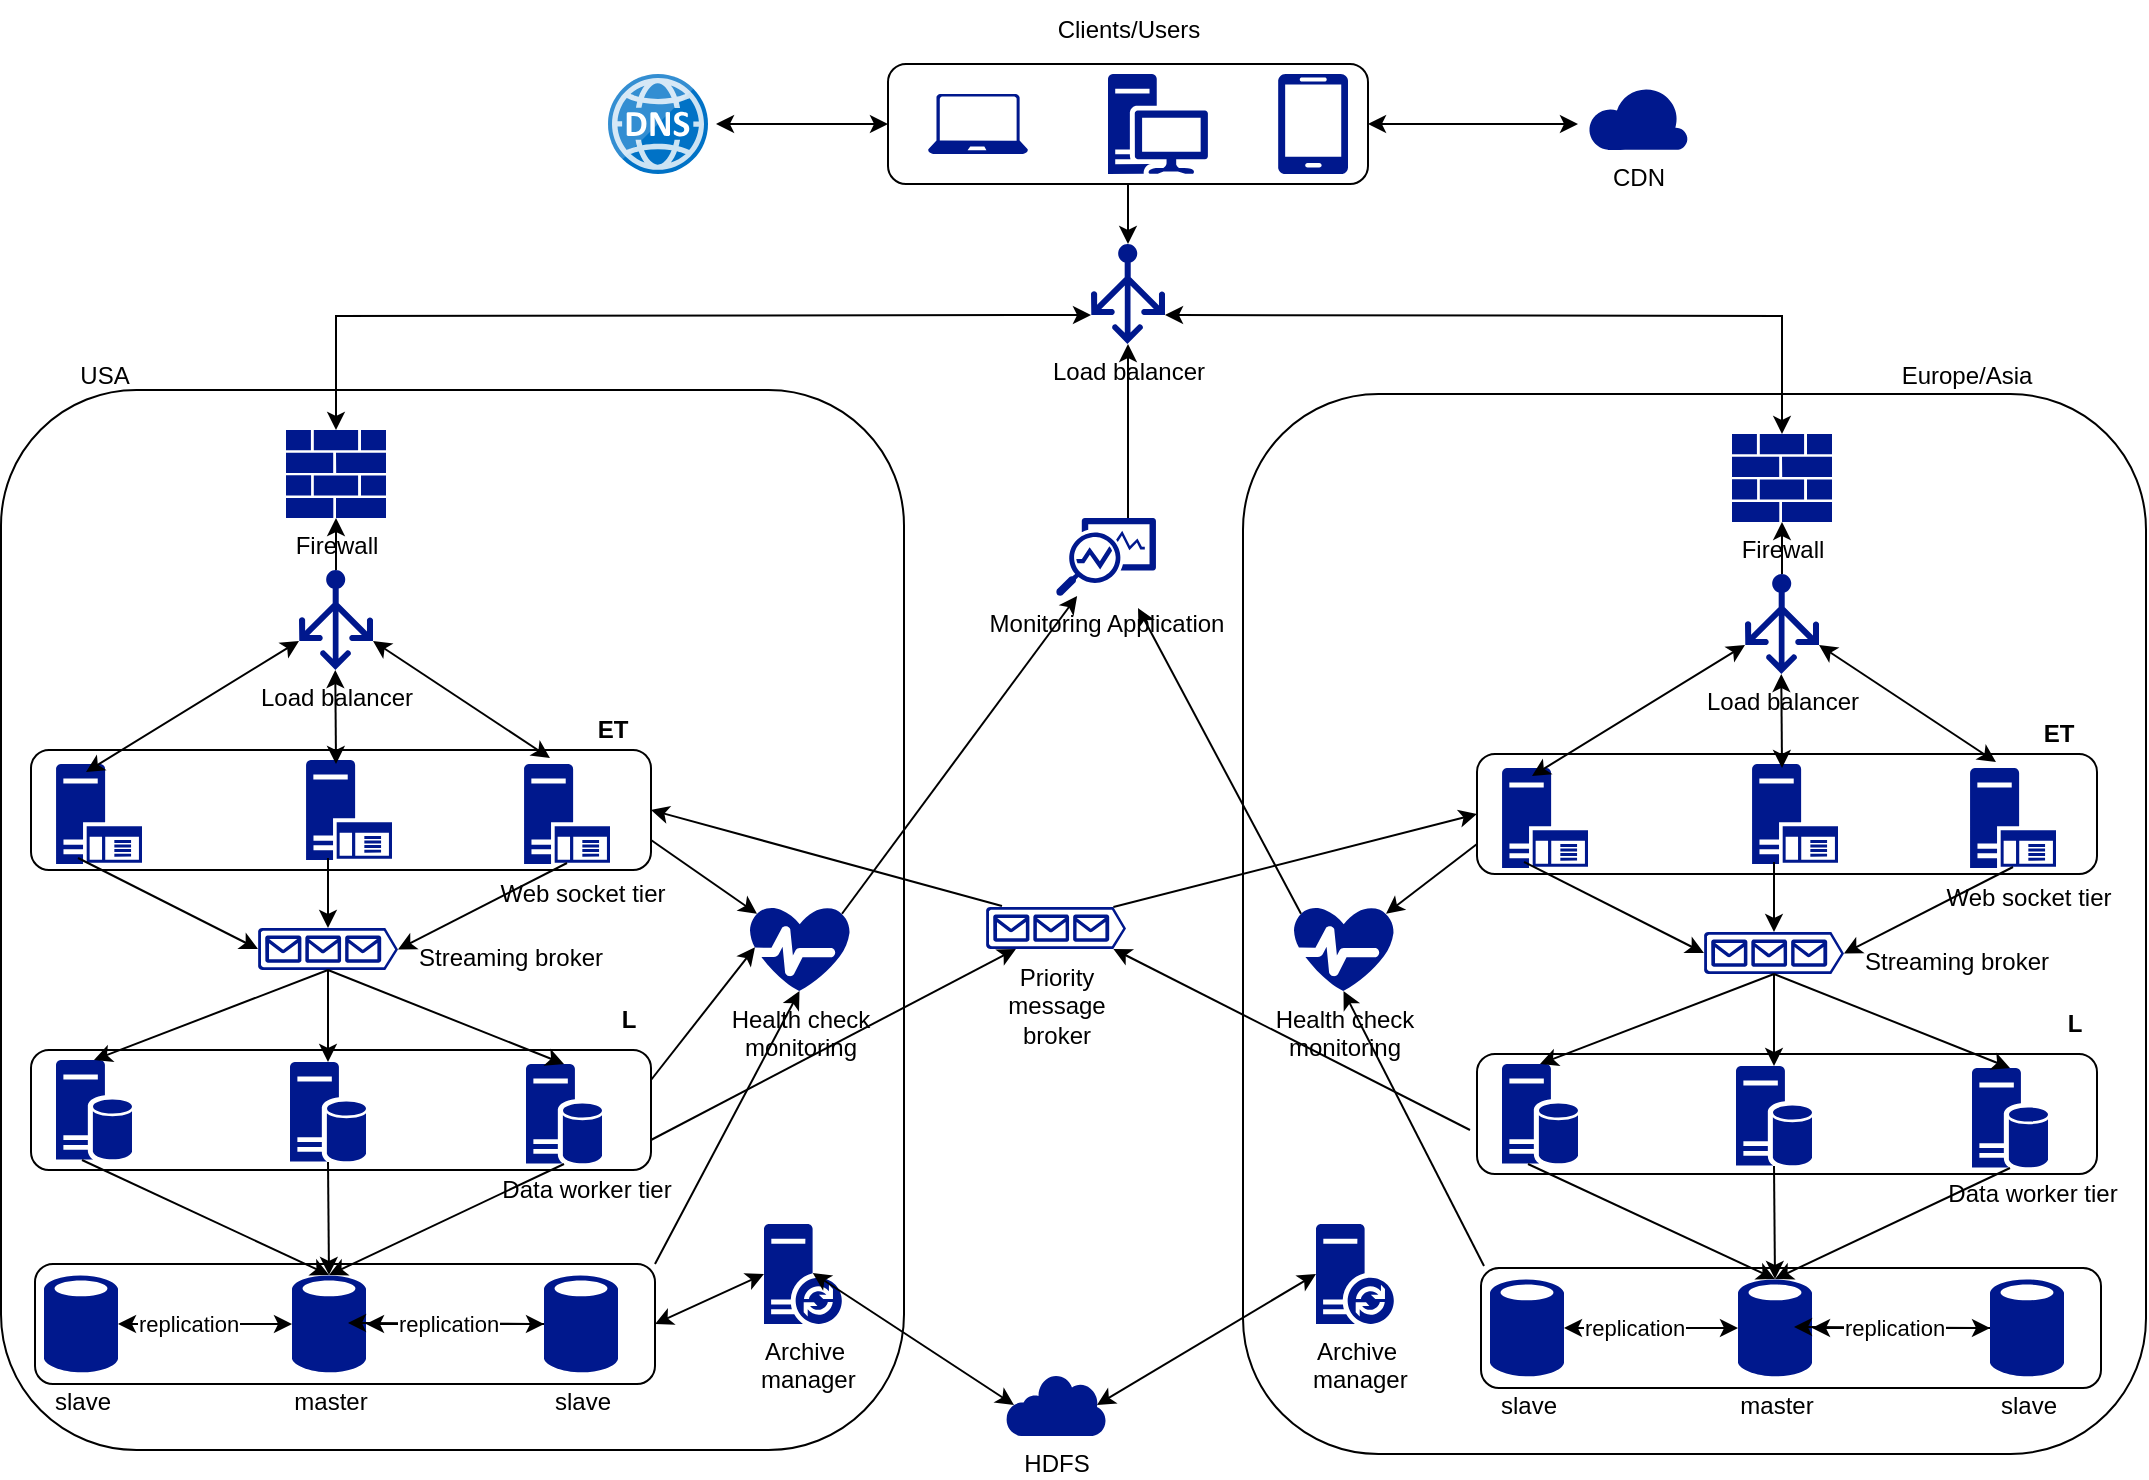 <mxfile version="24.0.4" type="github">
  <diagram name="Page-1" id="UZfB8cd6rYVi6m1sYfKR">
    <mxGraphModel dx="1344" dy="779" grid="1" gridSize="10" guides="1" tooltips="1" connect="1" arrows="1" fold="1" page="1" pageScale="1" pageWidth="1100" pageHeight="850" math="0" shadow="0">
      <root>
        <mxCell id="0" />
        <mxCell id="1" parent="0" />
        <mxCell id="bTO7-g2a4qk360R4mZp_-2" value="Load balancer" style="sketch=0;aspect=fixed;pointerEvents=1;shadow=0;dashed=0;html=1;strokeColor=none;labelPosition=center;verticalLabelPosition=bottom;verticalAlign=top;align=center;fillColor=#00188D;shape=mxgraph.azure.load_balancer_generic" vertex="1" parent="1">
          <mxGeometry x="560.5" y="137" width="37" height="50" as="geometry" />
        </mxCell>
        <mxCell id="bTO7-g2a4qk360R4mZp_-24" value="" style="edgeStyle=orthogonalEdgeStyle;rounded=0;orthogonalLoop=1;jettySize=auto;html=1;" edge="1" parent="1" source="bTO7-g2a4qk360R4mZp_-3" target="bTO7-g2a4qk360R4mZp_-2">
          <mxGeometry relative="1" as="geometry" />
        </mxCell>
        <mxCell id="bTO7-g2a4qk360R4mZp_-3" value="" style="rounded=1;whiteSpace=wrap;html=1;" vertex="1" parent="1">
          <mxGeometry x="459" y="47" width="240" height="60" as="geometry" />
        </mxCell>
        <mxCell id="bTO7-g2a4qk360R4mZp_-4" value="" style="sketch=0;aspect=fixed;pointerEvents=1;shadow=0;dashed=0;html=1;strokeColor=none;labelPosition=center;verticalLabelPosition=bottom;verticalAlign=top;align=center;fillColor=#00188D;shape=mxgraph.azure.laptop" vertex="1" parent="1">
          <mxGeometry x="479" y="62" width="50" height="30" as="geometry" />
        </mxCell>
        <mxCell id="bTO7-g2a4qk360R4mZp_-6" value="" style="sketch=0;aspect=fixed;pointerEvents=1;shadow=0;dashed=0;html=1;strokeColor=none;labelPosition=center;verticalLabelPosition=bottom;verticalAlign=top;align=center;fillColor=#00188D;shape=mxgraph.mscae.enterprise.workstation_client" vertex="1" parent="1">
          <mxGeometry x="569" y="52" width="50" height="50" as="geometry" />
        </mxCell>
        <mxCell id="bTO7-g2a4qk360R4mZp_-8" value="" style="sketch=0;aspect=fixed;pointerEvents=1;shadow=0;dashed=0;html=1;strokeColor=none;labelPosition=center;verticalLabelPosition=bottom;verticalAlign=top;align=center;fillColor=#00188D;shape=mxgraph.azure.mobile" vertex="1" parent="1">
          <mxGeometry x="654" y="52" width="35" height="50" as="geometry" />
        </mxCell>
        <mxCell id="bTO7-g2a4qk360R4mZp_-9" value="" style="image;sketch=0;aspect=fixed;html=1;points=[];align=center;fontSize=12;image=img/lib/mscae/DNS.svg;" vertex="1" parent="1">
          <mxGeometry x="319" y="52" width="50" height="50" as="geometry" />
        </mxCell>
        <mxCell id="bTO7-g2a4qk360R4mZp_-10" value="" style="endArrow=classic;startArrow=classic;html=1;rounded=0;exitX=1.08;exitY=0.5;exitDx=0;exitDy=0;exitPerimeter=0;entryX=0;entryY=0.5;entryDx=0;entryDy=0;" edge="1" parent="1" source="bTO7-g2a4qk360R4mZp_-9" target="bTO7-g2a4qk360R4mZp_-3">
          <mxGeometry width="50" height="50" relative="1" as="geometry">
            <mxPoint x="609" y="257" as="sourcePoint" />
            <mxPoint x="659" y="207" as="targetPoint" />
          </mxGeometry>
        </mxCell>
        <mxCell id="bTO7-g2a4qk360R4mZp_-11" value="Clients/Users" style="text;html=1;align=center;verticalAlign=middle;resizable=0;points=[];autosize=1;strokeColor=none;fillColor=none;" vertex="1" parent="1">
          <mxGeometry x="534" y="15" width="90" height="30" as="geometry" />
        </mxCell>
        <mxCell id="bTO7-g2a4qk360R4mZp_-13" value="CDN" style="sketch=0;aspect=fixed;pointerEvents=1;shadow=0;dashed=0;html=1;strokeColor=none;labelPosition=center;verticalLabelPosition=bottom;verticalAlign=top;align=center;fillColor=#00188D;shape=mxgraph.azure.cloud" vertex="1" parent="1">
          <mxGeometry x="809" y="58" width="50" height="32" as="geometry" />
        </mxCell>
        <mxCell id="bTO7-g2a4qk360R4mZp_-14" value="" style="endArrow=classic;startArrow=classic;html=1;rounded=0;entryX=-0.1;entryY=0.594;entryDx=0;entryDy=0;entryPerimeter=0;exitX=1;exitY=0.5;exitDx=0;exitDy=0;" edge="1" parent="1" source="bTO7-g2a4qk360R4mZp_-3" target="bTO7-g2a4qk360R4mZp_-13">
          <mxGeometry width="50" height="50" relative="1" as="geometry">
            <mxPoint x="729" y="79" as="sourcePoint" />
            <mxPoint x="785" y="77.5" as="targetPoint" />
          </mxGeometry>
        </mxCell>
        <mxCell id="bTO7-g2a4qk360R4mZp_-23" value="" style="rounded=1;whiteSpace=wrap;html=1;" vertex="1" parent="1">
          <mxGeometry x="15.5" y="210" width="451.5" height="530" as="geometry" />
        </mxCell>
        <mxCell id="bTO7-g2a4qk360R4mZp_-25" value="Firewall" style="sketch=0;aspect=fixed;pointerEvents=1;shadow=0;dashed=0;html=1;strokeColor=none;labelPosition=center;verticalLabelPosition=bottom;verticalAlign=top;align=center;fillColor=#00188D;shape=mxgraph.mscae.enterprise.firewall" vertex="1" parent="1">
          <mxGeometry x="158" y="230" width="50" height="44" as="geometry" />
        </mxCell>
        <mxCell id="bTO7-g2a4qk360R4mZp_-27" value="" style="endArrow=classic;startArrow=classic;html=1;rounded=0;entryX=0;entryY=0.71;entryDx=0;entryDy=0;entryPerimeter=0;exitX=0.5;exitY=0;exitDx=0;exitDy=0;exitPerimeter=0;" edge="1" parent="1" source="bTO7-g2a4qk360R4mZp_-25" target="bTO7-g2a4qk360R4mZp_-2">
          <mxGeometry width="50" height="50" relative="1" as="geometry">
            <mxPoint x="220" y="197" as="sourcePoint" />
            <mxPoint x="270" y="147" as="targetPoint" />
            <Array as="points">
              <mxPoint x="183" y="173" />
            </Array>
          </mxGeometry>
        </mxCell>
        <mxCell id="bTO7-g2a4qk360R4mZp_-29" value="" style="edgeStyle=orthogonalEdgeStyle;rounded=0;orthogonalLoop=1;jettySize=auto;html=1;" edge="1" parent="1" source="bTO7-g2a4qk360R4mZp_-28" target="bTO7-g2a4qk360R4mZp_-25">
          <mxGeometry relative="1" as="geometry" />
        </mxCell>
        <mxCell id="bTO7-g2a4qk360R4mZp_-28" value="Load balancer" style="sketch=0;aspect=fixed;pointerEvents=1;shadow=0;dashed=0;html=1;strokeColor=none;labelPosition=center;verticalLabelPosition=bottom;verticalAlign=top;align=center;fillColor=#00188D;shape=mxgraph.azure.load_balancer_generic" vertex="1" parent="1">
          <mxGeometry x="164.5" y="300" width="37" height="50" as="geometry" />
        </mxCell>
        <mxCell id="bTO7-g2a4qk360R4mZp_-30" value="USA" style="text;html=1;align=center;verticalAlign=middle;resizable=0;points=[];autosize=1;strokeColor=none;fillColor=none;" vertex="1" parent="1">
          <mxGeometry x="42" y="188" width="50" height="30" as="geometry" />
        </mxCell>
        <mxCell id="bTO7-g2a4qk360R4mZp_-32" value="" style="rounded=1;whiteSpace=wrap;html=1;" vertex="1" parent="1">
          <mxGeometry x="30.5" y="390" width="310" height="60" as="geometry" />
        </mxCell>
        <mxCell id="bTO7-g2a4qk360R4mZp_-31" value="" style="sketch=0;aspect=fixed;pointerEvents=1;shadow=0;dashed=0;html=1;strokeColor=none;labelPosition=center;verticalLabelPosition=bottom;verticalAlign=top;align=center;fillColor=#00188D;shape=mxgraph.mscae.enterprise.application_server" vertex="1" parent="1">
          <mxGeometry x="43" y="397" width="43" height="50" as="geometry" />
        </mxCell>
        <mxCell id="bTO7-g2a4qk360R4mZp_-34" value="" style="sketch=0;aspect=fixed;pointerEvents=1;shadow=0;dashed=0;html=1;strokeColor=none;labelPosition=center;verticalLabelPosition=bottom;verticalAlign=top;align=center;fillColor=#00188D;shape=mxgraph.mscae.enterprise.application_server" vertex="1" parent="1">
          <mxGeometry x="168" y="395" width="43" height="50" as="geometry" />
        </mxCell>
        <mxCell id="bTO7-g2a4qk360R4mZp_-35" value="" style="sketch=0;aspect=fixed;pointerEvents=1;shadow=0;dashed=0;html=1;strokeColor=none;labelPosition=center;verticalLabelPosition=bottom;verticalAlign=top;align=center;fillColor=#00188D;shape=mxgraph.mscae.enterprise.application_server" vertex="1" parent="1">
          <mxGeometry x="277" y="397" width="43" height="50" as="geometry" />
        </mxCell>
        <mxCell id="bTO7-g2a4qk360R4mZp_-36" value="" style="endArrow=classic;startArrow=classic;html=1;rounded=0;entryX=0;entryY=0.71;entryDx=0;entryDy=0;entryPerimeter=0;exitX=0.349;exitY=0.08;exitDx=0;exitDy=0;exitPerimeter=0;" edge="1" parent="1" source="bTO7-g2a4qk360R4mZp_-31" target="bTO7-g2a4qk360R4mZp_-28">
          <mxGeometry width="50" height="50" relative="1" as="geometry">
            <mxPoint x="47" y="400" as="sourcePoint" />
            <mxPoint x="97" y="350" as="targetPoint" />
          </mxGeometry>
        </mxCell>
        <mxCell id="bTO7-g2a4qk360R4mZp_-37" value="" style="endArrow=classic;startArrow=classic;html=1;rounded=0;entryX=0.49;entryY=1;entryDx=0;entryDy=0;entryPerimeter=0;exitX=0.349;exitY=0.04;exitDx=0;exitDy=0;exitPerimeter=0;" edge="1" parent="1" source="bTO7-g2a4qk360R4mZp_-34" target="bTO7-g2a4qk360R4mZp_-28">
          <mxGeometry width="50" height="50" relative="1" as="geometry">
            <mxPoint x="97" y="400" as="sourcePoint" />
            <mxPoint x="147" y="350" as="targetPoint" />
          </mxGeometry>
        </mxCell>
        <mxCell id="bTO7-g2a4qk360R4mZp_-38" value="" style="endArrow=classic;startArrow=classic;html=1;rounded=0;entryX=1;entryY=0.71;entryDx=0;entryDy=0;entryPerimeter=0;exitX=0.302;exitY=-0.06;exitDx=0;exitDy=0;exitPerimeter=0;" edge="1" parent="1" source="bTO7-g2a4qk360R4mZp_-35" target="bTO7-g2a4qk360R4mZp_-28">
          <mxGeometry width="50" height="50" relative="1" as="geometry">
            <mxPoint x="237" y="350" as="sourcePoint" />
            <mxPoint x="287" y="300" as="targetPoint" />
          </mxGeometry>
        </mxCell>
        <mxCell id="bTO7-g2a4qk360R4mZp_-40" value="" style="sketch=0;aspect=fixed;pointerEvents=1;shadow=0;dashed=0;html=1;strokeColor=none;labelPosition=center;verticalLabelPosition=bottom;verticalAlign=top;align=center;fillColor=#00188D;shape=mxgraph.azure.queue_generic" vertex="1" parent="1">
          <mxGeometry x="144" y="479" width="70" height="21" as="geometry" />
        </mxCell>
        <mxCell id="bTO7-g2a4qk360R4mZp_-41" value="Web socket tier" style="text;html=1;align=center;verticalAlign=middle;resizable=0;points=[];autosize=1;strokeColor=none;fillColor=none;" vertex="1" parent="1">
          <mxGeometry x="250.5" y="447" width="110" height="30" as="geometry" />
        </mxCell>
        <mxCell id="bTO7-g2a4qk360R4mZp_-45" value="" style="endArrow=classic;html=1;rounded=0;exitX=0.256;exitY=0.94;exitDx=0;exitDy=0;exitPerimeter=0;entryX=0;entryY=0.5;entryDx=0;entryDy=0;entryPerimeter=0;" edge="1" parent="1" source="bTO7-g2a4qk360R4mZp_-31" target="bTO7-g2a4qk360R4mZp_-40">
          <mxGeometry width="50" height="50" relative="1" as="geometry">
            <mxPoint x="37" y="630" as="sourcePoint" />
            <mxPoint x="87" y="580" as="targetPoint" />
          </mxGeometry>
        </mxCell>
        <mxCell id="bTO7-g2a4qk360R4mZp_-46" value="" style="endArrow=classic;html=1;rounded=0;entryX=0.5;entryY=0;entryDx=0;entryDy=0;entryPerimeter=0;exitX=0.256;exitY=0.98;exitDx=0;exitDy=0;exitPerimeter=0;" edge="1" parent="1" source="bTO7-g2a4qk360R4mZp_-34" target="bTO7-g2a4qk360R4mZp_-40">
          <mxGeometry width="50" height="50" relative="1" as="geometry">
            <mxPoint x="327" y="390" as="sourcePoint" />
            <mxPoint x="377" y="340" as="targetPoint" />
          </mxGeometry>
        </mxCell>
        <mxCell id="bTO7-g2a4qk360R4mZp_-47" value="" style="endArrow=classic;html=1;rounded=0;entryX=1;entryY=0.51;entryDx=0;entryDy=0;entryPerimeter=0;exitX=0.5;exitY=0.99;exitDx=0;exitDy=0;exitPerimeter=0;" edge="1" parent="1" source="bTO7-g2a4qk360R4mZp_-35" target="bTO7-g2a4qk360R4mZp_-40">
          <mxGeometry width="50" height="50" relative="1" as="geometry">
            <mxPoint x="327" y="390" as="sourcePoint" />
            <mxPoint x="377" y="340" as="targetPoint" />
          </mxGeometry>
        </mxCell>
        <mxCell id="bTO7-g2a4qk360R4mZp_-48" value="Streaming broker" style="text;html=1;align=center;verticalAlign=middle;resizable=0;points=[];autosize=1;strokeColor=none;fillColor=none;" vertex="1" parent="1">
          <mxGeometry x="210" y="479" width="120" height="30" as="geometry" />
        </mxCell>
        <mxCell id="bTO7-g2a4qk360R4mZp_-49" value="" style="rounded=1;whiteSpace=wrap;html=1;" vertex="1" parent="1">
          <mxGeometry x="30.5" y="540" width="310" height="60" as="geometry" />
        </mxCell>
        <mxCell id="bTO7-g2a4qk360R4mZp_-50" value="&lt;b&gt;ET&lt;/b&gt;" style="text;html=1;align=center;verticalAlign=middle;resizable=0;points=[];autosize=1;strokeColor=none;fillColor=none;" vertex="1" parent="1">
          <mxGeometry x="300.5" y="365" width="40" height="30" as="geometry" />
        </mxCell>
        <mxCell id="bTO7-g2a4qk360R4mZp_-51" value="" style="sketch=0;aspect=fixed;pointerEvents=1;shadow=0;dashed=0;html=1;strokeColor=none;labelPosition=center;verticalLabelPosition=bottom;verticalAlign=top;align=center;fillColor=#00188D;shape=mxgraph.mscae.enterprise.database_server" vertex="1" parent="1">
          <mxGeometry x="43" y="545" width="38" height="50" as="geometry" />
        </mxCell>
        <mxCell id="bTO7-g2a4qk360R4mZp_-52" value="" style="sketch=0;aspect=fixed;pointerEvents=1;shadow=0;dashed=0;html=1;strokeColor=none;labelPosition=center;verticalLabelPosition=bottom;verticalAlign=top;align=center;fillColor=#00188D;shape=mxgraph.mscae.enterprise.database_server" vertex="1" parent="1">
          <mxGeometry x="160" y="546" width="38" height="50" as="geometry" />
        </mxCell>
        <mxCell id="bTO7-g2a4qk360R4mZp_-53" value="" style="sketch=0;aspect=fixed;pointerEvents=1;shadow=0;dashed=0;html=1;strokeColor=none;labelPosition=center;verticalLabelPosition=bottom;verticalAlign=top;align=center;fillColor=#00188D;shape=mxgraph.mscae.enterprise.database_server" vertex="1" parent="1">
          <mxGeometry x="278" y="547" width="38" height="50" as="geometry" />
        </mxCell>
        <mxCell id="bTO7-g2a4qk360R4mZp_-54" value="" style="endArrow=classic;html=1;rounded=0;exitX=0.5;exitY=1;exitDx=0;exitDy=0;exitPerimeter=0;entryX=0.5;entryY=0;entryDx=0;entryDy=0;entryPerimeter=0;" edge="1" parent="1" source="bTO7-g2a4qk360R4mZp_-40" target="bTO7-g2a4qk360R4mZp_-51">
          <mxGeometry width="50" height="50" relative="1" as="geometry">
            <mxPoint x="547" y="390" as="sourcePoint" />
            <mxPoint x="597" y="340" as="targetPoint" />
          </mxGeometry>
        </mxCell>
        <mxCell id="bTO7-g2a4qk360R4mZp_-56" value="" style="endArrow=classic;html=1;rounded=0;entryX=0.5;entryY=0;entryDx=0;entryDy=0;entryPerimeter=0;exitX=0.5;exitY=1;exitDx=0;exitDy=0;exitPerimeter=0;" edge="1" parent="1" source="bTO7-g2a4qk360R4mZp_-40" target="bTO7-g2a4qk360R4mZp_-52">
          <mxGeometry width="50" height="50" relative="1" as="geometry">
            <mxPoint x="547" y="390" as="sourcePoint" />
            <mxPoint x="597" y="340" as="targetPoint" />
          </mxGeometry>
        </mxCell>
        <mxCell id="bTO7-g2a4qk360R4mZp_-57" value="" style="endArrow=classic;html=1;rounded=0;entryX=0.5;entryY=0;entryDx=0;entryDy=0;entryPerimeter=0;exitX=0.5;exitY=1;exitDx=0;exitDy=0;exitPerimeter=0;" edge="1" parent="1" source="bTO7-g2a4qk360R4mZp_-40" target="bTO7-g2a4qk360R4mZp_-53">
          <mxGeometry width="50" height="50" relative="1" as="geometry">
            <mxPoint x="547" y="390" as="sourcePoint" />
            <mxPoint x="597" y="340" as="targetPoint" />
          </mxGeometry>
        </mxCell>
        <mxCell id="bTO7-g2a4qk360R4mZp_-58" value="&lt;b&gt;L&lt;/b&gt;" style="text;html=1;align=center;verticalAlign=middle;resizable=0;points=[];autosize=1;strokeColor=none;fillColor=none;" vertex="1" parent="1">
          <mxGeometry x="313.5" y="510" width="30" height="30" as="geometry" />
        </mxCell>
        <mxCell id="bTO7-g2a4qk360R4mZp_-59" value="Data worker tier" style="text;html=1;align=center;verticalAlign=middle;resizable=0;points=[];autosize=1;strokeColor=none;fillColor=none;" vertex="1" parent="1">
          <mxGeometry x="252.5" y="595" width="110" height="30" as="geometry" />
        </mxCell>
        <mxCell id="bTO7-g2a4qk360R4mZp_-60" value="" style="rounded=1;whiteSpace=wrap;html=1;" vertex="1" parent="1">
          <mxGeometry x="32.5" y="647" width="310" height="60" as="geometry" />
        </mxCell>
        <mxCell id="bTO7-g2a4qk360R4mZp_-61" value="slave" style="sketch=0;aspect=fixed;pointerEvents=1;shadow=0;dashed=0;html=1;strokeColor=none;labelPosition=center;verticalLabelPosition=bottom;verticalAlign=top;align=center;fillColor=#00188D;shape=mxgraph.mscae.enterprise.database_generic" vertex="1" parent="1">
          <mxGeometry x="37" y="652" width="37" height="50" as="geometry" />
        </mxCell>
        <mxCell id="bTO7-g2a4qk360R4mZp_-62" value="master" style="sketch=0;aspect=fixed;pointerEvents=1;shadow=0;dashed=0;html=1;strokeColor=none;labelPosition=center;verticalLabelPosition=bottom;verticalAlign=top;align=center;fillColor=#00188D;shape=mxgraph.mscae.enterprise.database_generic" vertex="1" parent="1">
          <mxGeometry x="161" y="652" width="37" height="50" as="geometry" />
        </mxCell>
        <mxCell id="bTO7-g2a4qk360R4mZp_-69" value="" style="edgeStyle=orthogonalEdgeStyle;rounded=0;orthogonalLoop=1;jettySize=auto;html=1;" edge="1" parent="1" source="bTO7-g2a4qk360R4mZp_-63" target="bTO7-g2a4qk360R4mZp_-62">
          <mxGeometry relative="1" as="geometry" />
        </mxCell>
        <mxCell id="bTO7-g2a4qk360R4mZp_-63" value="slave" style="sketch=0;aspect=fixed;pointerEvents=1;shadow=0;dashed=0;html=1;strokeColor=none;labelPosition=center;verticalLabelPosition=bottom;verticalAlign=top;align=center;fillColor=#00188D;shape=mxgraph.mscae.enterprise.database_generic" vertex="1" parent="1">
          <mxGeometry x="287" y="652" width="37" height="50" as="geometry" />
        </mxCell>
        <mxCell id="bTO7-g2a4qk360R4mZp_-64" value="" style="endArrow=classic;html=1;rounded=0;entryX=0.5;entryY=0.01;entryDx=0;entryDy=0;entryPerimeter=0;exitX=0.342;exitY=1;exitDx=0;exitDy=0;exitPerimeter=0;" edge="1" parent="1" source="bTO7-g2a4qk360R4mZp_-51" target="bTO7-g2a4qk360R4mZp_-62">
          <mxGeometry width="50" height="50" relative="1" as="geometry">
            <mxPoint x="607" y="543" as="sourcePoint" />
            <mxPoint x="657" y="493" as="targetPoint" />
          </mxGeometry>
        </mxCell>
        <mxCell id="bTO7-g2a4qk360R4mZp_-65" value="" style="endArrow=classic;html=1;rounded=0;entryX=0.5;entryY=0.01;entryDx=0;entryDy=0;entryPerimeter=0;exitX=0.5;exitY=1;exitDx=0;exitDy=0;exitPerimeter=0;" edge="1" parent="1" source="bTO7-g2a4qk360R4mZp_-52" target="bTO7-g2a4qk360R4mZp_-62">
          <mxGeometry width="50" height="50" relative="1" as="geometry">
            <mxPoint x="607" y="543" as="sourcePoint" />
            <mxPoint x="657" y="493" as="targetPoint" />
          </mxGeometry>
        </mxCell>
        <mxCell id="bTO7-g2a4qk360R4mZp_-66" value="" style="endArrow=classic;html=1;rounded=0;entryX=0.5;entryY=0.01;entryDx=0;entryDy=0;entryPerimeter=0;exitX=0.5;exitY=1;exitDx=0;exitDy=0;exitPerimeter=0;" edge="1" parent="1" source="bTO7-g2a4qk360R4mZp_-53" target="bTO7-g2a4qk360R4mZp_-62">
          <mxGeometry width="50" height="50" relative="1" as="geometry">
            <mxPoint x="607" y="543" as="sourcePoint" />
            <mxPoint x="657" y="493" as="targetPoint" />
          </mxGeometry>
        </mxCell>
        <mxCell id="bTO7-g2a4qk360R4mZp_-67" value="" style="endArrow=classic;startArrow=classic;html=1;rounded=0;exitX=1;exitY=0.5;exitDx=0;exitDy=0;exitPerimeter=0;entryX=0;entryY=0.5;entryDx=0;entryDy=0;entryPerimeter=0;" edge="1" parent="1" source="bTO7-g2a4qk360R4mZp_-61" target="bTO7-g2a4qk360R4mZp_-62">
          <mxGeometry width="50" height="50" relative="1" as="geometry">
            <mxPoint x="607" y="543" as="sourcePoint" />
            <mxPoint x="657" y="493" as="targetPoint" />
          </mxGeometry>
        </mxCell>
        <mxCell id="bTO7-g2a4qk360R4mZp_-70" value="replication" style="edgeLabel;html=1;align=center;verticalAlign=middle;resizable=0;points=[];" vertex="1" connectable="0" parent="bTO7-g2a4qk360R4mZp_-67">
          <mxGeometry x="-0.206" relative="1" as="geometry">
            <mxPoint as="offset" />
          </mxGeometry>
        </mxCell>
        <mxCell id="bTO7-g2a4qk360R4mZp_-68" value="" style="endArrow=classic;startArrow=classic;html=1;rounded=0;exitX=1;exitY=0.5;exitDx=0;exitDy=0;exitPerimeter=0;entryX=0;entryY=0.5;entryDx=0;entryDy=0;entryPerimeter=0;" edge="1" parent="1" target="bTO7-g2a4qk360R4mZp_-63">
          <mxGeometry width="50" height="50" relative="1" as="geometry">
            <mxPoint x="189" y="676.5" as="sourcePoint" />
            <mxPoint x="255" y="676.5" as="targetPoint" />
          </mxGeometry>
        </mxCell>
        <mxCell id="bTO7-g2a4qk360R4mZp_-71" value="replication" style="edgeLabel;html=1;align=center;verticalAlign=middle;resizable=0;points=[];" vertex="1" connectable="0" parent="bTO7-g2a4qk360R4mZp_-68">
          <mxGeometry x="0.015" relative="1" as="geometry">
            <mxPoint as="offset" />
          </mxGeometry>
        </mxCell>
        <mxCell id="bTO7-g2a4qk360R4mZp_-72" value="Health check &lt;br&gt;monitoring" style="sketch=0;aspect=fixed;pointerEvents=1;shadow=0;dashed=0;html=1;strokeColor=none;labelPosition=center;verticalLabelPosition=bottom;verticalAlign=top;align=center;fillColor=#00188D;shape=mxgraph.azure.health_monitoring" vertex="1" parent="1">
          <mxGeometry x="390" y="468.5" width="50" height="42" as="geometry" />
        </mxCell>
        <mxCell id="bTO7-g2a4qk360R4mZp_-73" value="Monitoring Application" style="sketch=0;aspect=fixed;pointerEvents=1;shadow=0;dashed=0;html=1;strokeColor=none;labelPosition=center;verticalLabelPosition=bottom;verticalAlign=top;align=center;fillColor=#00188D;shape=mxgraph.mscae.enterprise.monitor_running_apps" vertex="1" parent="1">
          <mxGeometry x="543" y="274" width="50" height="39" as="geometry" />
        </mxCell>
        <mxCell id="bTO7-g2a4qk360R4mZp_-76" value="Archive&lt;br&gt;&amp;nbsp;manager" style="sketch=0;aspect=fixed;pointerEvents=1;shadow=0;dashed=0;html=1;strokeColor=none;labelPosition=center;verticalLabelPosition=bottom;verticalAlign=top;align=center;fillColor=#00188D;shape=mxgraph.mscae.enterprise.database_synchronization" vertex="1" parent="1">
          <mxGeometry x="397" y="627" width="39" height="50" as="geometry" />
        </mxCell>
        <mxCell id="bTO7-g2a4qk360R4mZp_-77" value="" style="endArrow=classic;startArrow=classic;html=1;rounded=0;entryX=0;entryY=0.5;entryDx=0;entryDy=0;entryPerimeter=0;exitX=1;exitY=0.5;exitDx=0;exitDy=0;" edge="1" parent="1" source="bTO7-g2a4qk360R4mZp_-60" target="bTO7-g2a4qk360R4mZp_-76">
          <mxGeometry width="50" height="50" relative="1" as="geometry">
            <mxPoint x="207" y="830" as="sourcePoint" />
            <mxPoint x="257" y="780" as="targetPoint" />
          </mxGeometry>
        </mxCell>
        <mxCell id="bTO7-g2a4qk360R4mZp_-80" value="" style="endArrow=classic;html=1;rounded=0;exitX=1;exitY=0.75;exitDx=0;exitDy=0;entryX=0.07;entryY=0.08;entryDx=0;entryDy=0;entryPerimeter=0;" edge="1" parent="1" source="bTO7-g2a4qk360R4mZp_-32" target="bTO7-g2a4qk360R4mZp_-72">
          <mxGeometry width="50" height="50" relative="1" as="geometry">
            <mxPoint x="607" y="460" as="sourcePoint" />
            <mxPoint x="657" y="410" as="targetPoint" />
          </mxGeometry>
        </mxCell>
        <mxCell id="bTO7-g2a4qk360R4mZp_-81" value="" style="endArrow=classic;html=1;rounded=0;entryX=0.05;entryY=0.48;entryDx=0;entryDy=0;entryPerimeter=0;exitX=1;exitY=0.25;exitDx=0;exitDy=0;" edge="1" parent="1" source="bTO7-g2a4qk360R4mZp_-49" target="bTO7-g2a4qk360R4mZp_-72">
          <mxGeometry width="50" height="50" relative="1" as="geometry">
            <mxPoint x="607" y="460" as="sourcePoint" />
            <mxPoint x="657" y="410" as="targetPoint" />
          </mxGeometry>
        </mxCell>
        <mxCell id="bTO7-g2a4qk360R4mZp_-82" value="" style="endArrow=classic;html=1;rounded=0;entryX=0.495;entryY=1;entryDx=0;entryDy=0;entryPerimeter=0;exitX=1;exitY=0;exitDx=0;exitDy=0;" edge="1" parent="1" source="bTO7-g2a4qk360R4mZp_-60" target="bTO7-g2a4qk360R4mZp_-72">
          <mxGeometry width="50" height="50" relative="1" as="geometry">
            <mxPoint x="607" y="460" as="sourcePoint" />
            <mxPoint x="657" y="410" as="targetPoint" />
          </mxGeometry>
        </mxCell>
        <mxCell id="bTO7-g2a4qk360R4mZp_-83" value="" style="endArrow=classic;html=1;rounded=0;exitX=0.92;exitY=0.08;exitDx=0;exitDy=0;exitPerimeter=0;" edge="1" parent="1" source="bTO7-g2a4qk360R4mZp_-72" target="bTO7-g2a4qk360R4mZp_-73">
          <mxGeometry width="50" height="50" relative="1" as="geometry">
            <mxPoint x="640" y="460" as="sourcePoint" />
            <mxPoint x="690" y="410" as="targetPoint" />
          </mxGeometry>
        </mxCell>
        <mxCell id="bTO7-g2a4qk360R4mZp_-86" value="Priority &lt;br&gt;message &lt;br&gt;broker" style="sketch=0;aspect=fixed;pointerEvents=1;shadow=0;dashed=0;html=1;strokeColor=none;labelPosition=center;verticalLabelPosition=bottom;verticalAlign=top;align=center;fillColor=#00188D;shape=mxgraph.azure.queue_generic" vertex="1" parent="1">
          <mxGeometry x="508" y="468.5" width="70" height="21" as="geometry" />
        </mxCell>
        <mxCell id="bTO7-g2a4qk360R4mZp_-87" value="HDFS" style="sketch=0;aspect=fixed;pointerEvents=1;shadow=0;dashed=0;html=1;strokeColor=none;labelPosition=center;verticalLabelPosition=bottom;verticalAlign=top;align=center;fillColor=#00188D;shape=mxgraph.mscae.enterprise.internet" vertex="1" parent="1">
          <mxGeometry x="518" y="702" width="50" height="31" as="geometry" />
        </mxCell>
        <mxCell id="bTO7-g2a4qk360R4mZp_-88" value="" style="endArrow=classic;startArrow=classic;html=1;rounded=0;exitX=0.625;exitY=0.49;exitDx=0;exitDy=0;exitPerimeter=0;entryX=0.08;entryY=0.5;entryDx=0;entryDy=0;entryPerimeter=0;" edge="1" parent="1" source="bTO7-g2a4qk360R4mZp_-76" target="bTO7-g2a4qk360R4mZp_-87">
          <mxGeometry width="50" height="50" relative="1" as="geometry">
            <mxPoint x="680" y="520" as="sourcePoint" />
            <mxPoint x="730" y="470" as="targetPoint" />
          </mxGeometry>
        </mxCell>
        <mxCell id="bTO7-g2a4qk360R4mZp_-89" value="" style="endArrow=classic;html=1;rounded=0;exitX=1;exitY=0.75;exitDx=0;exitDy=0;" edge="1" parent="1" source="bTO7-g2a4qk360R4mZp_-49" target="bTO7-g2a4qk360R4mZp_-86">
          <mxGeometry width="50" height="50" relative="1" as="geometry">
            <mxPoint x="610" y="450" as="sourcePoint" />
            <mxPoint x="660" y="400" as="targetPoint" />
          </mxGeometry>
        </mxCell>
        <mxCell id="bTO7-g2a4qk360R4mZp_-90" value="" style="endArrow=classic;html=1;rounded=0;exitX=0.114;exitY=-0.024;exitDx=0;exitDy=0;exitPerimeter=0;entryX=1;entryY=0.5;entryDx=0;entryDy=0;" edge="1" parent="1" source="bTO7-g2a4qk360R4mZp_-86" target="bTO7-g2a4qk360R4mZp_-32">
          <mxGeometry width="50" height="50" relative="1" as="geometry">
            <mxPoint x="740" y="420" as="sourcePoint" />
            <mxPoint x="380" y="410" as="targetPoint" />
          </mxGeometry>
        </mxCell>
        <mxCell id="bTO7-g2a4qk360R4mZp_-91" value="" style="rounded=1;whiteSpace=wrap;html=1;" vertex="1" parent="1">
          <mxGeometry x="636.5" y="212" width="451.5" height="530" as="geometry" />
        </mxCell>
        <mxCell id="bTO7-g2a4qk360R4mZp_-93" value="Firewall" style="sketch=0;aspect=fixed;pointerEvents=1;shadow=0;dashed=0;html=1;strokeColor=none;labelPosition=center;verticalLabelPosition=bottom;verticalAlign=top;align=center;fillColor=#00188D;shape=mxgraph.mscae.enterprise.firewall" vertex="1" parent="1">
          <mxGeometry x="881" y="232" width="50" height="44" as="geometry" />
        </mxCell>
        <mxCell id="bTO7-g2a4qk360R4mZp_-94" value="" style="edgeStyle=orthogonalEdgeStyle;rounded=0;orthogonalLoop=1;jettySize=auto;html=1;" edge="1" parent="1" source="bTO7-g2a4qk360R4mZp_-95" target="bTO7-g2a4qk360R4mZp_-93">
          <mxGeometry relative="1" as="geometry" />
        </mxCell>
        <mxCell id="bTO7-g2a4qk360R4mZp_-95" value="Load balancer" style="sketch=0;aspect=fixed;pointerEvents=1;shadow=0;dashed=0;html=1;strokeColor=none;labelPosition=center;verticalLabelPosition=bottom;verticalAlign=top;align=center;fillColor=#00188D;shape=mxgraph.azure.load_balancer_generic" vertex="1" parent="1">
          <mxGeometry x="887.5" y="302" width="37" height="50" as="geometry" />
        </mxCell>
        <mxCell id="bTO7-g2a4qk360R4mZp_-96" value="" style="rounded=1;whiteSpace=wrap;html=1;" vertex="1" parent="1">
          <mxGeometry x="753.5" y="392" width="310" height="60" as="geometry" />
        </mxCell>
        <mxCell id="bTO7-g2a4qk360R4mZp_-97" value="" style="sketch=0;aspect=fixed;pointerEvents=1;shadow=0;dashed=0;html=1;strokeColor=none;labelPosition=center;verticalLabelPosition=bottom;verticalAlign=top;align=center;fillColor=#00188D;shape=mxgraph.mscae.enterprise.application_server" vertex="1" parent="1">
          <mxGeometry x="766" y="399" width="43" height="50" as="geometry" />
        </mxCell>
        <mxCell id="bTO7-g2a4qk360R4mZp_-98" value="" style="sketch=0;aspect=fixed;pointerEvents=1;shadow=0;dashed=0;html=1;strokeColor=none;labelPosition=center;verticalLabelPosition=bottom;verticalAlign=top;align=center;fillColor=#00188D;shape=mxgraph.mscae.enterprise.application_server" vertex="1" parent="1">
          <mxGeometry x="891" y="397" width="43" height="50" as="geometry" />
        </mxCell>
        <mxCell id="bTO7-g2a4qk360R4mZp_-99" value="" style="sketch=0;aspect=fixed;pointerEvents=1;shadow=0;dashed=0;html=1;strokeColor=none;labelPosition=center;verticalLabelPosition=bottom;verticalAlign=top;align=center;fillColor=#00188D;shape=mxgraph.mscae.enterprise.application_server" vertex="1" parent="1">
          <mxGeometry x="1000" y="399" width="43" height="50" as="geometry" />
        </mxCell>
        <mxCell id="bTO7-g2a4qk360R4mZp_-100" value="" style="endArrow=classic;startArrow=classic;html=1;rounded=0;entryX=0;entryY=0.71;entryDx=0;entryDy=0;entryPerimeter=0;exitX=0.349;exitY=0.08;exitDx=0;exitDy=0;exitPerimeter=0;" edge="1" parent="1" source="bTO7-g2a4qk360R4mZp_-97" target="bTO7-g2a4qk360R4mZp_-95">
          <mxGeometry width="50" height="50" relative="1" as="geometry">
            <mxPoint x="770" y="402" as="sourcePoint" />
            <mxPoint x="820" y="352" as="targetPoint" />
          </mxGeometry>
        </mxCell>
        <mxCell id="bTO7-g2a4qk360R4mZp_-101" value="" style="endArrow=classic;startArrow=classic;html=1;rounded=0;entryX=0.49;entryY=1;entryDx=0;entryDy=0;entryPerimeter=0;exitX=0.349;exitY=0.04;exitDx=0;exitDy=0;exitPerimeter=0;" edge="1" parent="1" source="bTO7-g2a4qk360R4mZp_-98" target="bTO7-g2a4qk360R4mZp_-95">
          <mxGeometry width="50" height="50" relative="1" as="geometry">
            <mxPoint x="820" y="402" as="sourcePoint" />
            <mxPoint x="870" y="352" as="targetPoint" />
          </mxGeometry>
        </mxCell>
        <mxCell id="bTO7-g2a4qk360R4mZp_-102" value="" style="endArrow=classic;startArrow=classic;html=1;rounded=0;entryX=1;entryY=0.71;entryDx=0;entryDy=0;entryPerimeter=0;exitX=0.302;exitY=-0.06;exitDx=0;exitDy=0;exitPerimeter=0;" edge="1" parent="1" source="bTO7-g2a4qk360R4mZp_-99" target="bTO7-g2a4qk360R4mZp_-95">
          <mxGeometry width="50" height="50" relative="1" as="geometry">
            <mxPoint x="960" y="352" as="sourcePoint" />
            <mxPoint x="1010" y="302" as="targetPoint" />
          </mxGeometry>
        </mxCell>
        <mxCell id="bTO7-g2a4qk360R4mZp_-103" value="" style="sketch=0;aspect=fixed;pointerEvents=1;shadow=0;dashed=0;html=1;strokeColor=none;labelPosition=center;verticalLabelPosition=bottom;verticalAlign=top;align=center;fillColor=#00188D;shape=mxgraph.azure.queue_generic" vertex="1" parent="1">
          <mxGeometry x="867" y="481" width="70" height="21" as="geometry" />
        </mxCell>
        <mxCell id="bTO7-g2a4qk360R4mZp_-104" value="Web socket tier" style="text;html=1;align=center;verticalAlign=middle;resizable=0;points=[];autosize=1;strokeColor=none;fillColor=none;" vertex="1" parent="1">
          <mxGeometry x="973.5" y="449" width="110" height="30" as="geometry" />
        </mxCell>
        <mxCell id="bTO7-g2a4qk360R4mZp_-105" value="" style="endArrow=classic;html=1;rounded=0;exitX=0.256;exitY=0.94;exitDx=0;exitDy=0;exitPerimeter=0;entryX=0;entryY=0.5;entryDx=0;entryDy=0;entryPerimeter=0;" edge="1" parent="1" source="bTO7-g2a4qk360R4mZp_-97" target="bTO7-g2a4qk360R4mZp_-103">
          <mxGeometry width="50" height="50" relative="1" as="geometry">
            <mxPoint x="760" y="632" as="sourcePoint" />
            <mxPoint x="810" y="582" as="targetPoint" />
          </mxGeometry>
        </mxCell>
        <mxCell id="bTO7-g2a4qk360R4mZp_-106" value="" style="endArrow=classic;html=1;rounded=0;entryX=0.5;entryY=0;entryDx=0;entryDy=0;entryPerimeter=0;exitX=0.256;exitY=0.98;exitDx=0;exitDy=0;exitPerimeter=0;" edge="1" parent="1" source="bTO7-g2a4qk360R4mZp_-98" target="bTO7-g2a4qk360R4mZp_-103">
          <mxGeometry width="50" height="50" relative="1" as="geometry">
            <mxPoint x="1050" y="392" as="sourcePoint" />
            <mxPoint x="1100" y="342" as="targetPoint" />
          </mxGeometry>
        </mxCell>
        <mxCell id="bTO7-g2a4qk360R4mZp_-107" value="" style="endArrow=classic;html=1;rounded=0;entryX=1;entryY=0.51;entryDx=0;entryDy=0;entryPerimeter=0;exitX=0.5;exitY=0.99;exitDx=0;exitDy=0;exitPerimeter=0;" edge="1" parent="1" source="bTO7-g2a4qk360R4mZp_-99" target="bTO7-g2a4qk360R4mZp_-103">
          <mxGeometry width="50" height="50" relative="1" as="geometry">
            <mxPoint x="1050" y="392" as="sourcePoint" />
            <mxPoint x="1100" y="342" as="targetPoint" />
          </mxGeometry>
        </mxCell>
        <mxCell id="bTO7-g2a4qk360R4mZp_-108" value="Streaming broker" style="text;html=1;align=center;verticalAlign=middle;resizable=0;points=[];autosize=1;strokeColor=none;fillColor=none;" vertex="1" parent="1">
          <mxGeometry x="933" y="481" width="120" height="30" as="geometry" />
        </mxCell>
        <mxCell id="bTO7-g2a4qk360R4mZp_-109" value="" style="rounded=1;whiteSpace=wrap;html=1;" vertex="1" parent="1">
          <mxGeometry x="753.5" y="542" width="310" height="60" as="geometry" />
        </mxCell>
        <mxCell id="bTO7-g2a4qk360R4mZp_-110" value="&lt;b&gt;ET&lt;/b&gt;" style="text;html=1;align=center;verticalAlign=middle;resizable=0;points=[];autosize=1;strokeColor=none;fillColor=none;" vertex="1" parent="1">
          <mxGeometry x="1023.5" y="367" width="40" height="30" as="geometry" />
        </mxCell>
        <mxCell id="bTO7-g2a4qk360R4mZp_-111" value="" style="sketch=0;aspect=fixed;pointerEvents=1;shadow=0;dashed=0;html=1;strokeColor=none;labelPosition=center;verticalLabelPosition=bottom;verticalAlign=top;align=center;fillColor=#00188D;shape=mxgraph.mscae.enterprise.database_server" vertex="1" parent="1">
          <mxGeometry x="766" y="547" width="38" height="50" as="geometry" />
        </mxCell>
        <mxCell id="bTO7-g2a4qk360R4mZp_-112" value="" style="sketch=0;aspect=fixed;pointerEvents=1;shadow=0;dashed=0;html=1;strokeColor=none;labelPosition=center;verticalLabelPosition=bottom;verticalAlign=top;align=center;fillColor=#00188D;shape=mxgraph.mscae.enterprise.database_server" vertex="1" parent="1">
          <mxGeometry x="883" y="548" width="38" height="50" as="geometry" />
        </mxCell>
        <mxCell id="bTO7-g2a4qk360R4mZp_-113" value="" style="sketch=0;aspect=fixed;pointerEvents=1;shadow=0;dashed=0;html=1;strokeColor=none;labelPosition=center;verticalLabelPosition=bottom;verticalAlign=top;align=center;fillColor=#00188D;shape=mxgraph.mscae.enterprise.database_server" vertex="1" parent="1">
          <mxGeometry x="1001" y="549" width="38" height="50" as="geometry" />
        </mxCell>
        <mxCell id="bTO7-g2a4qk360R4mZp_-114" value="" style="endArrow=classic;html=1;rounded=0;exitX=0.5;exitY=1;exitDx=0;exitDy=0;exitPerimeter=0;entryX=0.5;entryY=0;entryDx=0;entryDy=0;entryPerimeter=0;" edge="1" parent="1" source="bTO7-g2a4qk360R4mZp_-103" target="bTO7-g2a4qk360R4mZp_-111">
          <mxGeometry width="50" height="50" relative="1" as="geometry">
            <mxPoint x="1270" y="392" as="sourcePoint" />
            <mxPoint x="1320" y="342" as="targetPoint" />
          </mxGeometry>
        </mxCell>
        <mxCell id="bTO7-g2a4qk360R4mZp_-115" value="" style="endArrow=classic;html=1;rounded=0;entryX=0.5;entryY=0;entryDx=0;entryDy=0;entryPerimeter=0;exitX=0.5;exitY=1;exitDx=0;exitDy=0;exitPerimeter=0;" edge="1" parent="1" source="bTO7-g2a4qk360R4mZp_-103" target="bTO7-g2a4qk360R4mZp_-112">
          <mxGeometry width="50" height="50" relative="1" as="geometry">
            <mxPoint x="1270" y="392" as="sourcePoint" />
            <mxPoint x="1320" y="342" as="targetPoint" />
          </mxGeometry>
        </mxCell>
        <mxCell id="bTO7-g2a4qk360R4mZp_-116" value="" style="endArrow=classic;html=1;rounded=0;entryX=0.5;entryY=0;entryDx=0;entryDy=0;entryPerimeter=0;exitX=0.5;exitY=1;exitDx=0;exitDy=0;exitPerimeter=0;" edge="1" parent="1" source="bTO7-g2a4qk360R4mZp_-103" target="bTO7-g2a4qk360R4mZp_-113">
          <mxGeometry width="50" height="50" relative="1" as="geometry">
            <mxPoint x="1270" y="392" as="sourcePoint" />
            <mxPoint x="1320" y="342" as="targetPoint" />
          </mxGeometry>
        </mxCell>
        <mxCell id="bTO7-g2a4qk360R4mZp_-117" value="&lt;b&gt;L&lt;/b&gt;" style="text;html=1;align=center;verticalAlign=middle;resizable=0;points=[];autosize=1;strokeColor=none;fillColor=none;" vertex="1" parent="1">
          <mxGeometry x="1036.5" y="512" width="30" height="30" as="geometry" />
        </mxCell>
        <mxCell id="bTO7-g2a4qk360R4mZp_-118" value="Data worker tier" style="text;html=1;align=center;verticalAlign=middle;resizable=0;points=[];autosize=1;strokeColor=none;fillColor=none;" vertex="1" parent="1">
          <mxGeometry x="975.5" y="597" width="110" height="30" as="geometry" />
        </mxCell>
        <mxCell id="bTO7-g2a4qk360R4mZp_-119" value="" style="rounded=1;whiteSpace=wrap;html=1;" vertex="1" parent="1">
          <mxGeometry x="755.5" y="649" width="310" height="60" as="geometry" />
        </mxCell>
        <mxCell id="bTO7-g2a4qk360R4mZp_-120" value="slave" style="sketch=0;aspect=fixed;pointerEvents=1;shadow=0;dashed=0;html=1;strokeColor=none;labelPosition=center;verticalLabelPosition=bottom;verticalAlign=top;align=center;fillColor=#00188D;shape=mxgraph.mscae.enterprise.database_generic" vertex="1" parent="1">
          <mxGeometry x="760" y="654" width="37" height="50" as="geometry" />
        </mxCell>
        <mxCell id="bTO7-g2a4qk360R4mZp_-121" value="master" style="sketch=0;aspect=fixed;pointerEvents=1;shadow=0;dashed=0;html=1;strokeColor=none;labelPosition=center;verticalLabelPosition=bottom;verticalAlign=top;align=center;fillColor=#00188D;shape=mxgraph.mscae.enterprise.database_generic" vertex="1" parent="1">
          <mxGeometry x="884" y="654" width="37" height="50" as="geometry" />
        </mxCell>
        <mxCell id="bTO7-g2a4qk360R4mZp_-122" value="" style="edgeStyle=orthogonalEdgeStyle;rounded=0;orthogonalLoop=1;jettySize=auto;html=1;" edge="1" parent="1" source="bTO7-g2a4qk360R4mZp_-123" target="bTO7-g2a4qk360R4mZp_-121">
          <mxGeometry relative="1" as="geometry" />
        </mxCell>
        <mxCell id="bTO7-g2a4qk360R4mZp_-123" value="slave" style="sketch=0;aspect=fixed;pointerEvents=1;shadow=0;dashed=0;html=1;strokeColor=none;labelPosition=center;verticalLabelPosition=bottom;verticalAlign=top;align=center;fillColor=#00188D;shape=mxgraph.mscae.enterprise.database_generic" vertex="1" parent="1">
          <mxGeometry x="1010" y="654" width="37" height="50" as="geometry" />
        </mxCell>
        <mxCell id="bTO7-g2a4qk360R4mZp_-124" value="" style="endArrow=classic;html=1;rounded=0;entryX=0.5;entryY=0.01;entryDx=0;entryDy=0;entryPerimeter=0;exitX=0.342;exitY=1;exitDx=0;exitDy=0;exitPerimeter=0;" edge="1" parent="1" source="bTO7-g2a4qk360R4mZp_-111" target="bTO7-g2a4qk360R4mZp_-121">
          <mxGeometry width="50" height="50" relative="1" as="geometry">
            <mxPoint x="1330" y="545" as="sourcePoint" />
            <mxPoint x="1380" y="495" as="targetPoint" />
          </mxGeometry>
        </mxCell>
        <mxCell id="bTO7-g2a4qk360R4mZp_-125" value="" style="endArrow=classic;html=1;rounded=0;entryX=0.5;entryY=0.01;entryDx=0;entryDy=0;entryPerimeter=0;exitX=0.5;exitY=1;exitDx=0;exitDy=0;exitPerimeter=0;" edge="1" parent="1" source="bTO7-g2a4qk360R4mZp_-112" target="bTO7-g2a4qk360R4mZp_-121">
          <mxGeometry width="50" height="50" relative="1" as="geometry">
            <mxPoint x="1330" y="545" as="sourcePoint" />
            <mxPoint x="1380" y="495" as="targetPoint" />
          </mxGeometry>
        </mxCell>
        <mxCell id="bTO7-g2a4qk360R4mZp_-126" value="" style="endArrow=classic;html=1;rounded=0;entryX=0.5;entryY=0.01;entryDx=0;entryDy=0;entryPerimeter=0;exitX=0.5;exitY=1;exitDx=0;exitDy=0;exitPerimeter=0;" edge="1" parent="1" source="bTO7-g2a4qk360R4mZp_-113" target="bTO7-g2a4qk360R4mZp_-121">
          <mxGeometry width="50" height="50" relative="1" as="geometry">
            <mxPoint x="1330" y="545" as="sourcePoint" />
            <mxPoint x="1380" y="495" as="targetPoint" />
          </mxGeometry>
        </mxCell>
        <mxCell id="bTO7-g2a4qk360R4mZp_-127" value="" style="endArrow=classic;startArrow=classic;html=1;rounded=0;exitX=1;exitY=0.5;exitDx=0;exitDy=0;exitPerimeter=0;entryX=0;entryY=0.5;entryDx=0;entryDy=0;entryPerimeter=0;" edge="1" parent="1" source="bTO7-g2a4qk360R4mZp_-120" target="bTO7-g2a4qk360R4mZp_-121">
          <mxGeometry width="50" height="50" relative="1" as="geometry">
            <mxPoint x="1330" y="545" as="sourcePoint" />
            <mxPoint x="1380" y="495" as="targetPoint" />
          </mxGeometry>
        </mxCell>
        <mxCell id="bTO7-g2a4qk360R4mZp_-128" value="replication" style="edgeLabel;html=1;align=center;verticalAlign=middle;resizable=0;points=[];" vertex="1" connectable="0" parent="bTO7-g2a4qk360R4mZp_-127">
          <mxGeometry x="-0.206" relative="1" as="geometry">
            <mxPoint as="offset" />
          </mxGeometry>
        </mxCell>
        <mxCell id="bTO7-g2a4qk360R4mZp_-129" value="" style="endArrow=classic;startArrow=classic;html=1;rounded=0;exitX=1;exitY=0.5;exitDx=0;exitDy=0;exitPerimeter=0;entryX=0;entryY=0.5;entryDx=0;entryDy=0;entryPerimeter=0;" edge="1" parent="1" target="bTO7-g2a4qk360R4mZp_-123">
          <mxGeometry width="50" height="50" relative="1" as="geometry">
            <mxPoint x="912" y="678.5" as="sourcePoint" />
            <mxPoint x="978" y="678.5" as="targetPoint" />
          </mxGeometry>
        </mxCell>
        <mxCell id="bTO7-g2a4qk360R4mZp_-130" value="replication" style="edgeLabel;html=1;align=center;verticalAlign=middle;resizable=0;points=[];" vertex="1" connectable="0" parent="bTO7-g2a4qk360R4mZp_-129">
          <mxGeometry x="0.015" relative="1" as="geometry">
            <mxPoint as="offset" />
          </mxGeometry>
        </mxCell>
        <mxCell id="bTO7-g2a4qk360R4mZp_-131" value="Health check &lt;br&gt;monitoring" style="sketch=0;aspect=fixed;pointerEvents=1;shadow=0;dashed=0;html=1;strokeColor=none;labelPosition=center;verticalLabelPosition=bottom;verticalAlign=top;align=center;fillColor=#00188D;shape=mxgraph.azure.health_monitoring" vertex="1" parent="1">
          <mxGeometry x="662" y="468.5" width="50" height="42" as="geometry" />
        </mxCell>
        <mxCell id="bTO7-g2a4qk360R4mZp_-132" value="Archive&lt;br&gt;&amp;nbsp;manager" style="sketch=0;aspect=fixed;pointerEvents=1;shadow=0;dashed=0;html=1;strokeColor=none;labelPosition=center;verticalLabelPosition=bottom;verticalAlign=top;align=center;fillColor=#00188D;shape=mxgraph.mscae.enterprise.database_synchronization" vertex="1" parent="1">
          <mxGeometry x="673" y="627" width="39" height="50" as="geometry" />
        </mxCell>
        <mxCell id="bTO7-g2a4qk360R4mZp_-134" value="" style="endArrow=classic;html=1;rounded=0;exitX=0;exitY=0.75;exitDx=0;exitDy=0;entryX=0.92;entryY=0.08;entryDx=0;entryDy=0;entryPerimeter=0;" edge="1" parent="1" source="bTO7-g2a4qk360R4mZp_-96" target="bTO7-g2a4qk360R4mZp_-131">
          <mxGeometry width="50" height="50" relative="1" as="geometry">
            <mxPoint x="1330" y="462" as="sourcePoint" />
            <mxPoint x="1380" y="412" as="targetPoint" />
          </mxGeometry>
        </mxCell>
        <mxCell id="bTO7-g2a4qk360R4mZp_-136" value="" style="endArrow=classic;html=1;rounded=0;entryX=0.495;entryY=1;entryDx=0;entryDy=0;entryPerimeter=0;exitX=-0.081;exitY=-0.12;exitDx=0;exitDy=0;exitPerimeter=0;" edge="1" parent="1" source="bTO7-g2a4qk360R4mZp_-120" target="bTO7-g2a4qk360R4mZp_-131">
          <mxGeometry width="50" height="50" relative="1" as="geometry">
            <mxPoint x="1330" y="462" as="sourcePoint" />
            <mxPoint x="1380" y="412" as="targetPoint" />
          </mxGeometry>
        </mxCell>
        <mxCell id="bTO7-g2a4qk360R4mZp_-137" value="" style="endArrow=classic;startArrow=classic;html=1;rounded=0;exitX=0.91;exitY=0.5;exitDx=0;exitDy=0;exitPerimeter=0;entryX=0;entryY=0.5;entryDx=0;entryDy=0;entryPerimeter=0;" edge="1" parent="1" source="bTO7-g2a4qk360R4mZp_-87" target="bTO7-g2a4qk360R4mZp_-132">
          <mxGeometry width="50" height="50" relative="1" as="geometry">
            <mxPoint x="590" y="480" as="sourcePoint" />
            <mxPoint x="640" y="430" as="targetPoint" />
          </mxGeometry>
        </mxCell>
        <mxCell id="bTO7-g2a4qk360R4mZp_-138" value="" style="endArrow=classic;html=1;rounded=0;entryX=0.91;entryY=1;entryDx=0;entryDy=0;entryPerimeter=0;" edge="1" parent="1" target="bTO7-g2a4qk360R4mZp_-86">
          <mxGeometry width="50" height="50" relative="1" as="geometry">
            <mxPoint x="750" y="580" as="sourcePoint" />
            <mxPoint x="640" y="430" as="targetPoint" />
          </mxGeometry>
        </mxCell>
        <mxCell id="bTO7-g2a4qk360R4mZp_-139" value="Europe/Asia" style="text;html=1;align=center;verticalAlign=middle;resizable=0;points=[];autosize=1;strokeColor=none;fillColor=none;" vertex="1" parent="1">
          <mxGeometry x="953" y="188" width="90" height="30" as="geometry" />
        </mxCell>
        <mxCell id="bTO7-g2a4qk360R4mZp_-140" value="" style="endArrow=classic;html=1;rounded=0;entryX=0.82;entryY=1.154;entryDx=0;entryDy=0;entryPerimeter=0;exitX=0.07;exitY=0.08;exitDx=0;exitDy=0;exitPerimeter=0;" edge="1" parent="1" source="bTO7-g2a4qk360R4mZp_-131" target="bTO7-g2a4qk360R4mZp_-73">
          <mxGeometry width="50" height="50" relative="1" as="geometry">
            <mxPoint x="590" y="480" as="sourcePoint" />
            <mxPoint x="640" y="430" as="targetPoint" />
          </mxGeometry>
        </mxCell>
        <mxCell id="bTO7-g2a4qk360R4mZp_-141" value="" style="endArrow=classic;html=1;rounded=0;exitX=0.72;exitY=0;exitDx=0;exitDy=0;exitPerimeter=0;" edge="1" parent="1" source="bTO7-g2a4qk360R4mZp_-73" target="bTO7-g2a4qk360R4mZp_-2">
          <mxGeometry width="50" height="50" relative="1" as="geometry">
            <mxPoint x="590" y="480" as="sourcePoint" />
            <mxPoint x="640" y="430" as="targetPoint" />
          </mxGeometry>
        </mxCell>
        <mxCell id="bTO7-g2a4qk360R4mZp_-142" value="" style="endArrow=classic;startArrow=classic;html=1;rounded=0;entryX=1;entryY=0.71;entryDx=0;entryDy=0;entryPerimeter=0;exitX=0.5;exitY=0;exitDx=0;exitDy=0;exitPerimeter=0;" edge="1" parent="1" source="bTO7-g2a4qk360R4mZp_-93" target="bTO7-g2a4qk360R4mZp_-2">
          <mxGeometry width="50" height="50" relative="1" as="geometry">
            <mxPoint x="580" y="470" as="sourcePoint" />
            <mxPoint x="630" y="420" as="targetPoint" />
            <Array as="points">
              <mxPoint x="906" y="173" />
            </Array>
          </mxGeometry>
        </mxCell>
        <mxCell id="bTO7-g2a4qk360R4mZp_-143" value="" style="endArrow=classic;html=1;rounded=0;entryX=0;entryY=0.5;entryDx=0;entryDy=0;exitX=0.91;exitY=0;exitDx=0;exitDy=0;exitPerimeter=0;" edge="1" parent="1" source="bTO7-g2a4qk360R4mZp_-86" target="bTO7-g2a4qk360R4mZp_-96">
          <mxGeometry width="50" height="50" relative="1" as="geometry">
            <mxPoint x="570" y="460" as="sourcePoint" />
            <mxPoint x="590" y="390" as="targetPoint" />
          </mxGeometry>
        </mxCell>
      </root>
    </mxGraphModel>
  </diagram>
</mxfile>
